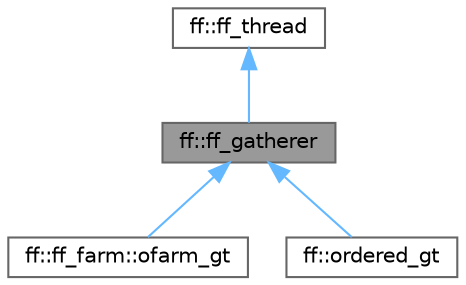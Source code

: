 digraph "ff::ff_gatherer"
{
 // LATEX_PDF_SIZE
  bgcolor="transparent";
  edge [fontname=Helvetica,fontsize=10,labelfontname=Helvetica,labelfontsize=10];
  node [fontname=Helvetica,fontsize=10,shape=box,height=0.2,width=0.4];
  Node1 [id="Node000001",label="ff::ff_gatherer",height=0.2,width=0.4,color="gray40", fillcolor="grey60", style="filled", fontcolor="black",tooltip="A class representing the Collector node in a Farm skeleton."];
  Node2 -> Node1 [id="edge1_Node000001_Node000002",dir="back",color="steelblue1",style="solid",tooltip=" "];
  Node2 [id="Node000002",label="ff::ff_thread",height=0.2,width=0.4,color="gray40", fillcolor="white", style="filled",URL="$classff_1_1ff__thread.html",tooltip="thread container for (leaves) ff_node"];
  Node1 -> Node3 [id="edge2_Node000001_Node000003",dir="back",color="steelblue1",style="solid",tooltip=" "];
  Node3 [id="Node000003",label="ff::ff_farm::ofarm_gt",height=0.2,width=0.4,color="gray40", fillcolor="white", style="filled",URL="$structff_1_1ff__farm_1_1ofarm__gt.html",tooltip=" "];
  Node1 -> Node4 [id="edge3_Node000001_Node000004",dir="back",color="steelblue1",style="solid",tooltip=" "];
  Node4 [id="Node000004",label="ff::ordered_gt",height=0.2,width=0.4,color="gray40", fillcolor="white", style="filled",URL="$structff_1_1ordered__gt.html",tooltip=" "];
}
